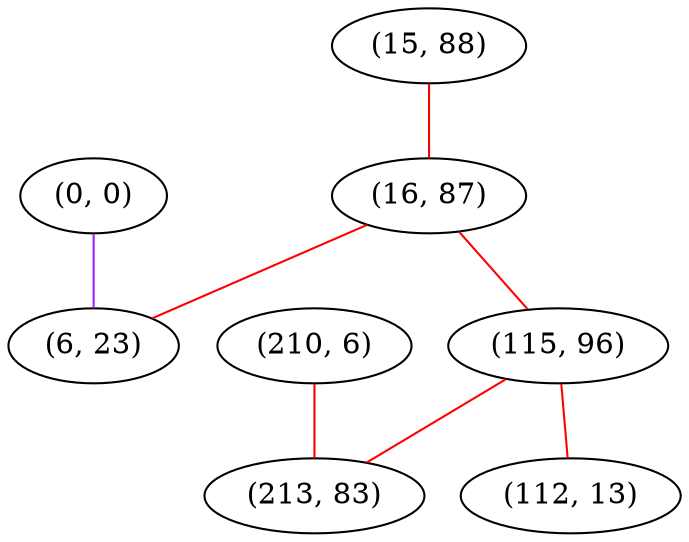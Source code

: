 graph "" {
"(0, 0)";
"(15, 88)";
"(16, 87)";
"(210, 6)";
"(6, 23)";
"(115, 96)";
"(112, 13)";
"(213, 83)";
"(0, 0)" -- "(6, 23)"  [color=purple, key=0, weight=4];
"(15, 88)" -- "(16, 87)"  [color=red, key=0, weight=1];
"(16, 87)" -- "(115, 96)"  [color=red, key=0, weight=1];
"(16, 87)" -- "(6, 23)"  [color=red, key=0, weight=1];
"(210, 6)" -- "(213, 83)"  [color=red, key=0, weight=1];
"(115, 96)" -- "(112, 13)"  [color=red, key=0, weight=1];
"(115, 96)" -- "(213, 83)"  [color=red, key=0, weight=1];
}

